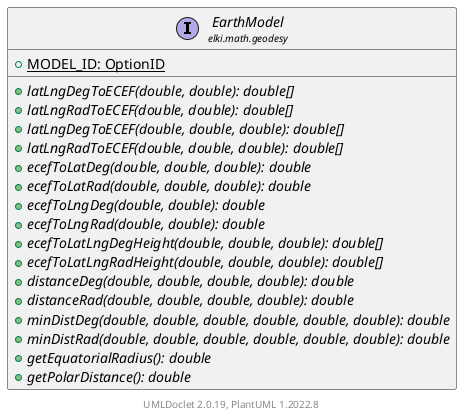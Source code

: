 @startuml
    remove .*\.(Instance|Par|Parameterizer|Factory)$
    set namespaceSeparator none
    hide empty fields
    hide empty methods

    interface "<size:14>EarthModel\n<size:10>elki.math.geodesy" as elki.math.geodesy.EarthModel [[EarthModel.html]] {
        {static} +MODEL_ID: OptionID
        {abstract} +latLngDegToECEF(double, double): double[]
        {abstract} +latLngRadToECEF(double, double): double[]
        {abstract} +latLngDegToECEF(double, double, double): double[]
        {abstract} +latLngRadToECEF(double, double, double): double[]
        {abstract} +ecefToLatDeg(double, double, double): double
        {abstract} +ecefToLatRad(double, double, double): double
        {abstract} +ecefToLngDeg(double, double): double
        {abstract} +ecefToLngRad(double, double): double
        {abstract} +ecefToLatLngDegHeight(double, double, double): double[]
        {abstract} +ecefToLatLngRadHeight(double, double, double): double[]
        {abstract} +distanceDeg(double, double, double, double): double
        {abstract} +distanceRad(double, double, double, double): double
        {abstract} +minDistDeg(double, double, double, double, double, double): double
        {abstract} +minDistRad(double, double, double, double, double, double): double
        {abstract} +getEquatorialRadius(): double
        {abstract} +getPolarDistance(): double
    }

    center footer UMLDoclet 2.0.19, PlantUML 1.2022.8
@enduml
